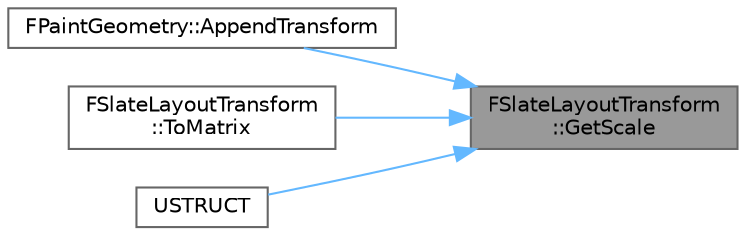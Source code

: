 digraph "FSlateLayoutTransform::GetScale"
{
 // INTERACTIVE_SVG=YES
 // LATEX_PDF_SIZE
  bgcolor="transparent";
  edge [fontname=Helvetica,fontsize=10,labelfontname=Helvetica,labelfontsize=10];
  node [fontname=Helvetica,fontsize=10,shape=box,height=0.2,width=0.4];
  rankdir="RL";
  Node1 [id="Node000001",label="FSlateLayoutTransform\l::GetScale",height=0.2,width=0.4,color="gray40", fillcolor="grey60", style="filled", fontcolor="black",tooltip="Access to the scale."];
  Node1 -> Node2 [id="edge1_Node000001_Node000002",dir="back",color="steelblue1",style="solid",tooltip=" "];
  Node2 [id="Node000002",label="FPaintGeometry::AppendTransform",height=0.2,width=0.4,color="grey40", fillcolor="white", style="filled",URL="$d3/d35/structFPaintGeometry.html#a0925cbcaa03e85b02ed85b47d886af04",tooltip="Special case method to append a layout transform to a paint geometry."];
  Node1 -> Node3 [id="edge2_Node000001_Node000003",dir="back",color="steelblue1",style="solid",tooltip=" "];
  Node3 [id="Node000003",label="FSlateLayoutTransform\l::ToMatrix",height=0.2,width=0.4,color="grey40", fillcolor="white", style="filled",URL="$d5/d88/classFSlateLayoutTransform.html#a6037ef4506a72896f74052a1f18f2b9f",tooltip="Support for converting to an FMatrix."];
  Node1 -> Node4 [id="edge3_Node000001_Node000004",dir="back",color="steelblue1",style="solid",tooltip=" "];
  Node4 [id="Node000004",label="USTRUCT",height=0.2,width=0.4,color="grey40", fillcolor="white", style="filled",URL="$d3/d8b/Geometry_8h.html#a15119967b9d5f4bef75b49bd3689e2d8",tooltip="Represents the position, size, and absolute position of a Widget in Slate."];
}
